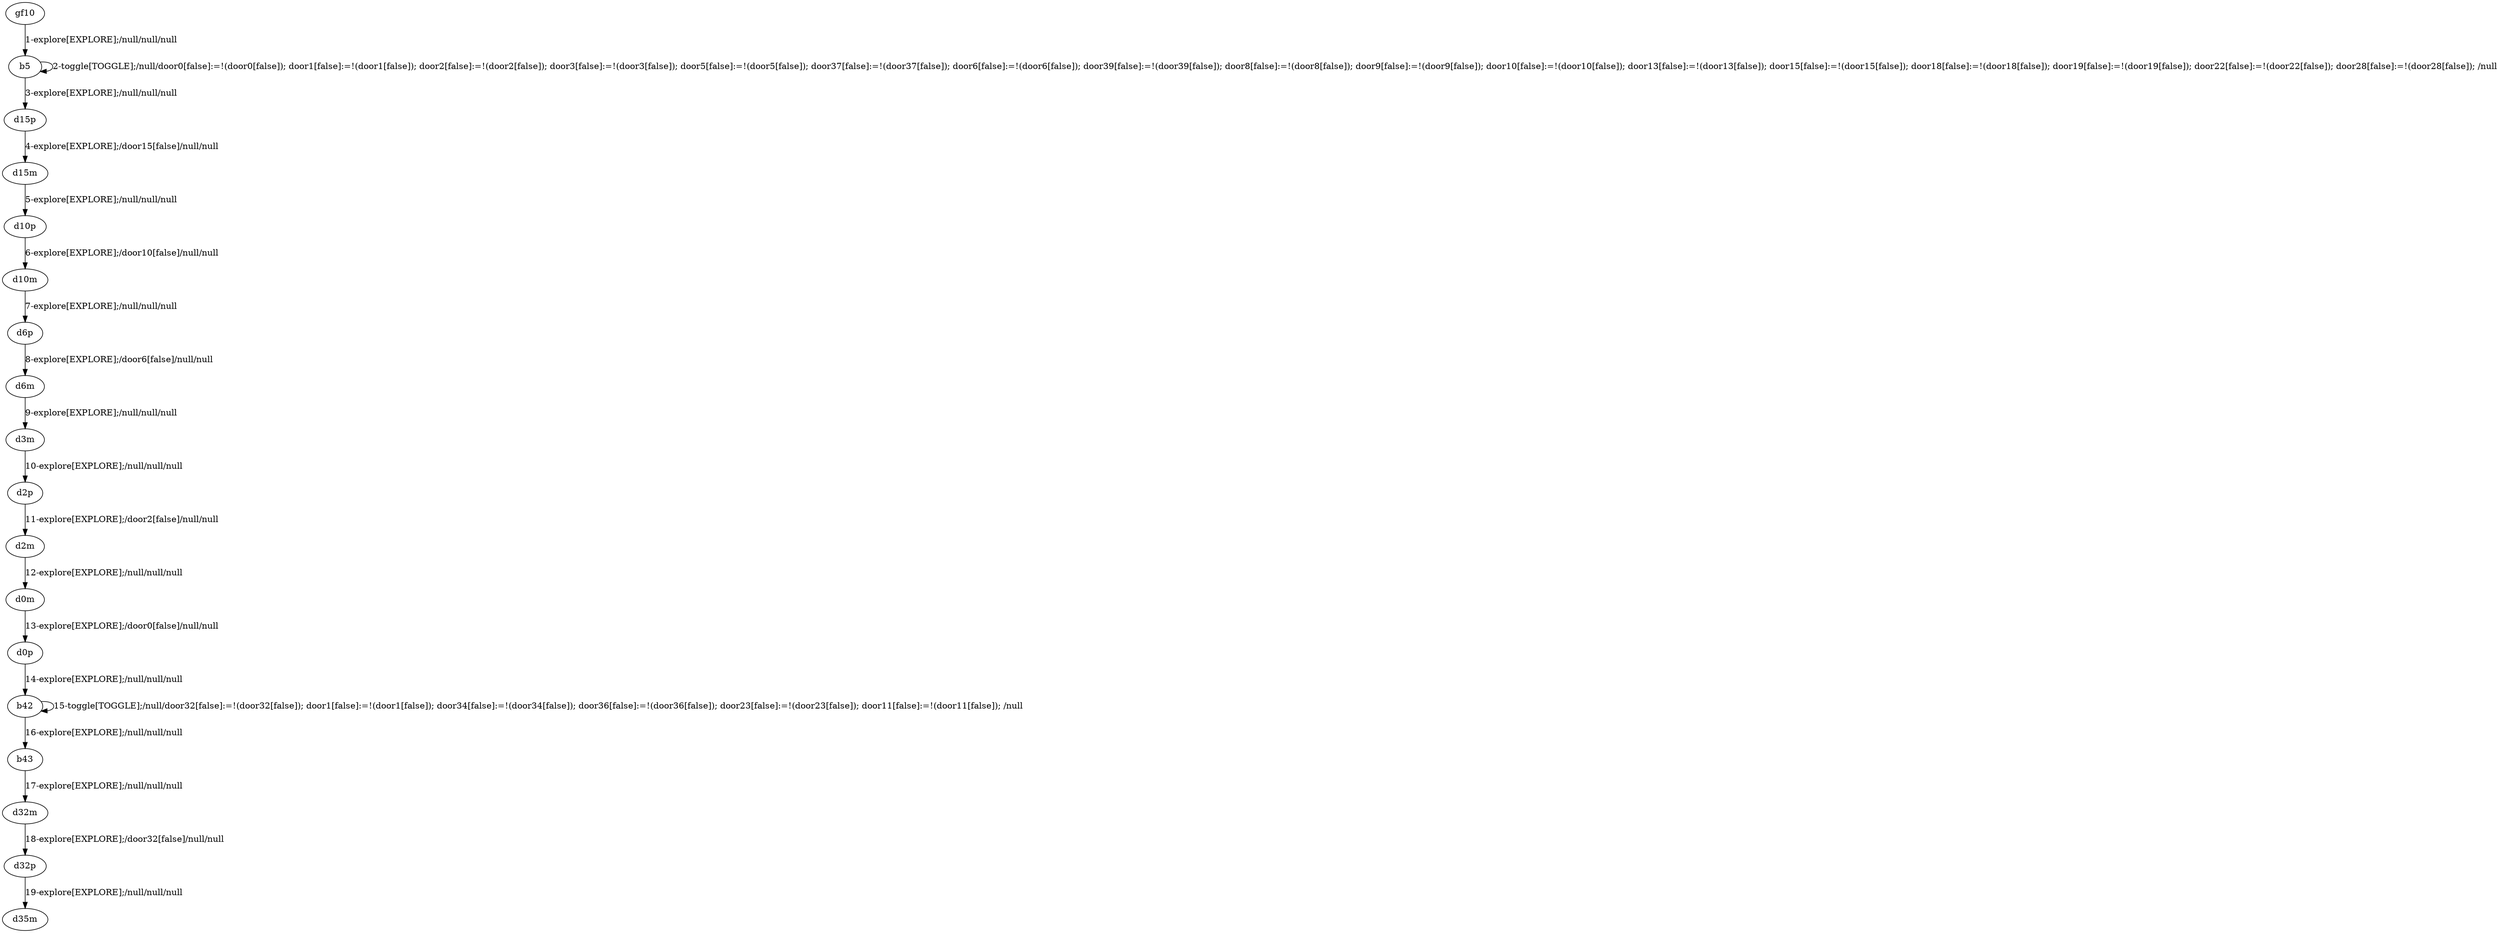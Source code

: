 # Total number of goals covered by this test: 3
# b42 --> b42
# d32p --> d35m
# d32m --> d32p

digraph g {
"gf10" -> "b5" [label = "1-explore[EXPLORE];/null/null/null"];
"b5" -> "b5" [label = "2-toggle[TOGGLE];/null/door0[false]:=!(door0[false]); door1[false]:=!(door1[false]); door2[false]:=!(door2[false]); door3[false]:=!(door3[false]); door5[false]:=!(door5[false]); door37[false]:=!(door37[false]); door6[false]:=!(door6[false]); door39[false]:=!(door39[false]); door8[false]:=!(door8[false]); door9[false]:=!(door9[false]); door10[false]:=!(door10[false]); door13[false]:=!(door13[false]); door15[false]:=!(door15[false]); door18[false]:=!(door18[false]); door19[false]:=!(door19[false]); door22[false]:=!(door22[false]); door28[false]:=!(door28[false]); /null"];
"b5" -> "d15p" [label = "3-explore[EXPLORE];/null/null/null"];
"d15p" -> "d15m" [label = "4-explore[EXPLORE];/door15[false]/null/null"];
"d15m" -> "d10p" [label = "5-explore[EXPLORE];/null/null/null"];
"d10p" -> "d10m" [label = "6-explore[EXPLORE];/door10[false]/null/null"];
"d10m" -> "d6p" [label = "7-explore[EXPLORE];/null/null/null"];
"d6p" -> "d6m" [label = "8-explore[EXPLORE];/door6[false]/null/null"];
"d6m" -> "d3m" [label = "9-explore[EXPLORE];/null/null/null"];
"d3m" -> "d2p" [label = "10-explore[EXPLORE];/null/null/null"];
"d2p" -> "d2m" [label = "11-explore[EXPLORE];/door2[false]/null/null"];
"d2m" -> "d0m" [label = "12-explore[EXPLORE];/null/null/null"];
"d0m" -> "d0p" [label = "13-explore[EXPLORE];/door0[false]/null/null"];
"d0p" -> "b42" [label = "14-explore[EXPLORE];/null/null/null"];
"b42" -> "b42" [label = "15-toggle[TOGGLE];/null/door32[false]:=!(door32[false]); door1[false]:=!(door1[false]); door34[false]:=!(door34[false]); door36[false]:=!(door36[false]); door23[false]:=!(door23[false]); door11[false]:=!(door11[false]); /null"];
"b42" -> "b43" [label = "16-explore[EXPLORE];/null/null/null"];
"b43" -> "d32m" [label = "17-explore[EXPLORE];/null/null/null"];
"d32m" -> "d32p" [label = "18-explore[EXPLORE];/door32[false]/null/null"];
"d32p" -> "d35m" [label = "19-explore[EXPLORE];/null/null/null"];
}
